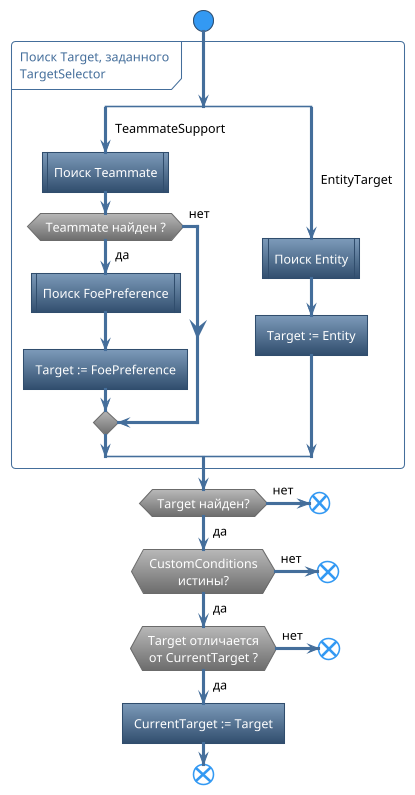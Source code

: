 @startuml
!theme spacelab
skinparam DefaultTextAlignment center

start
partition "Поиск Target, заданного\nTargetSelector" {
split 
    -> <color:black>TeammateSupport;
    :Поиск Teammate|
    if(Teammate найден ?) then (<color:black>да)
        :Поиск FoePreference|
        :Target := FoePreference]
    else  (<color:black>нет) 
    endif
split again
    -> <color:black>EntityTarget;
    :Поиск Entity|  
    :Target := Entity]
end split
}
if (Target найден?) then (<color:black>да)  
    if (CustomConditions\nистины?) then (<color:black>да) 
        if(Target отличается\nот CurrentTarget ?) then (<color:black>да)
            :CurrentTarget := Target]
            end
        else  (<color:black>нет) 
            end
        endif
    else (<color:black>нет) 
        end
    endif
else (<color:black>нет) 
    end
endif

@enduml